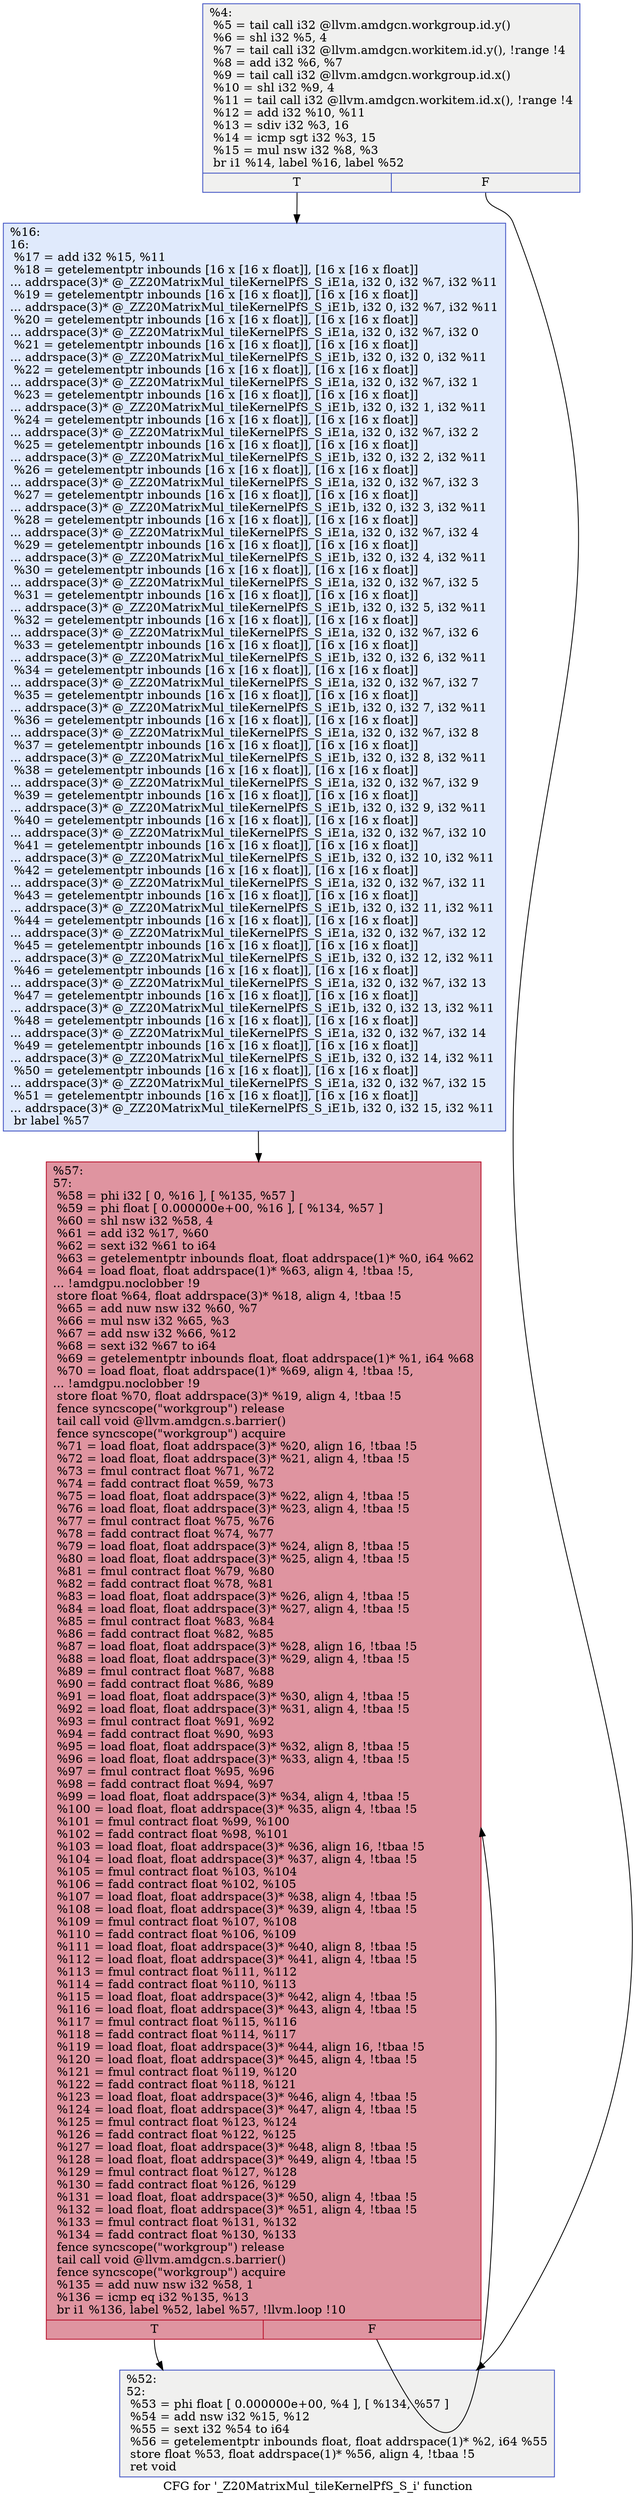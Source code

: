 digraph "CFG for '_Z20MatrixMul_tileKernelPfS_S_i' function" {
	label="CFG for '_Z20MatrixMul_tileKernelPfS_S_i' function";

	Node0x5d831d0 [shape=record,color="#3d50c3ff", style=filled, fillcolor="#dedcdb70",label="{%4:\l  %5 = tail call i32 @llvm.amdgcn.workgroup.id.y()\l  %6 = shl i32 %5, 4\l  %7 = tail call i32 @llvm.amdgcn.workitem.id.y(), !range !4\l  %8 = add i32 %6, %7\l  %9 = tail call i32 @llvm.amdgcn.workgroup.id.x()\l  %10 = shl i32 %9, 4\l  %11 = tail call i32 @llvm.amdgcn.workitem.id.x(), !range !4\l  %12 = add i32 %10, %11\l  %13 = sdiv i32 %3, 16\l  %14 = icmp sgt i32 %3, 15\l  %15 = mul nsw i32 %8, %3\l  br i1 %14, label %16, label %52\l|{<s0>T|<s1>F}}"];
	Node0x5d831d0:s0 -> Node0x5d85660;
	Node0x5d831d0:s1 -> Node0x5d856f0;
	Node0x5d85660 [shape=record,color="#3d50c3ff", style=filled, fillcolor="#b9d0f970",label="{%16:\l16:                                               \l  %17 = add i32 %15, %11\l  %18 = getelementptr inbounds [16 x [16 x float]], [16 x [16 x float]]\l... addrspace(3)* @_ZZ20MatrixMul_tileKernelPfS_S_iE1a, i32 0, i32 %7, i32 %11\l  %19 = getelementptr inbounds [16 x [16 x float]], [16 x [16 x float]]\l... addrspace(3)* @_ZZ20MatrixMul_tileKernelPfS_S_iE1b, i32 0, i32 %7, i32 %11\l  %20 = getelementptr inbounds [16 x [16 x float]], [16 x [16 x float]]\l... addrspace(3)* @_ZZ20MatrixMul_tileKernelPfS_S_iE1a, i32 0, i32 %7, i32 0\l  %21 = getelementptr inbounds [16 x [16 x float]], [16 x [16 x float]]\l... addrspace(3)* @_ZZ20MatrixMul_tileKernelPfS_S_iE1b, i32 0, i32 0, i32 %11\l  %22 = getelementptr inbounds [16 x [16 x float]], [16 x [16 x float]]\l... addrspace(3)* @_ZZ20MatrixMul_tileKernelPfS_S_iE1a, i32 0, i32 %7, i32 1\l  %23 = getelementptr inbounds [16 x [16 x float]], [16 x [16 x float]]\l... addrspace(3)* @_ZZ20MatrixMul_tileKernelPfS_S_iE1b, i32 0, i32 1, i32 %11\l  %24 = getelementptr inbounds [16 x [16 x float]], [16 x [16 x float]]\l... addrspace(3)* @_ZZ20MatrixMul_tileKernelPfS_S_iE1a, i32 0, i32 %7, i32 2\l  %25 = getelementptr inbounds [16 x [16 x float]], [16 x [16 x float]]\l... addrspace(3)* @_ZZ20MatrixMul_tileKernelPfS_S_iE1b, i32 0, i32 2, i32 %11\l  %26 = getelementptr inbounds [16 x [16 x float]], [16 x [16 x float]]\l... addrspace(3)* @_ZZ20MatrixMul_tileKernelPfS_S_iE1a, i32 0, i32 %7, i32 3\l  %27 = getelementptr inbounds [16 x [16 x float]], [16 x [16 x float]]\l... addrspace(3)* @_ZZ20MatrixMul_tileKernelPfS_S_iE1b, i32 0, i32 3, i32 %11\l  %28 = getelementptr inbounds [16 x [16 x float]], [16 x [16 x float]]\l... addrspace(3)* @_ZZ20MatrixMul_tileKernelPfS_S_iE1a, i32 0, i32 %7, i32 4\l  %29 = getelementptr inbounds [16 x [16 x float]], [16 x [16 x float]]\l... addrspace(3)* @_ZZ20MatrixMul_tileKernelPfS_S_iE1b, i32 0, i32 4, i32 %11\l  %30 = getelementptr inbounds [16 x [16 x float]], [16 x [16 x float]]\l... addrspace(3)* @_ZZ20MatrixMul_tileKernelPfS_S_iE1a, i32 0, i32 %7, i32 5\l  %31 = getelementptr inbounds [16 x [16 x float]], [16 x [16 x float]]\l... addrspace(3)* @_ZZ20MatrixMul_tileKernelPfS_S_iE1b, i32 0, i32 5, i32 %11\l  %32 = getelementptr inbounds [16 x [16 x float]], [16 x [16 x float]]\l... addrspace(3)* @_ZZ20MatrixMul_tileKernelPfS_S_iE1a, i32 0, i32 %7, i32 6\l  %33 = getelementptr inbounds [16 x [16 x float]], [16 x [16 x float]]\l... addrspace(3)* @_ZZ20MatrixMul_tileKernelPfS_S_iE1b, i32 0, i32 6, i32 %11\l  %34 = getelementptr inbounds [16 x [16 x float]], [16 x [16 x float]]\l... addrspace(3)* @_ZZ20MatrixMul_tileKernelPfS_S_iE1a, i32 0, i32 %7, i32 7\l  %35 = getelementptr inbounds [16 x [16 x float]], [16 x [16 x float]]\l... addrspace(3)* @_ZZ20MatrixMul_tileKernelPfS_S_iE1b, i32 0, i32 7, i32 %11\l  %36 = getelementptr inbounds [16 x [16 x float]], [16 x [16 x float]]\l... addrspace(3)* @_ZZ20MatrixMul_tileKernelPfS_S_iE1a, i32 0, i32 %7, i32 8\l  %37 = getelementptr inbounds [16 x [16 x float]], [16 x [16 x float]]\l... addrspace(3)* @_ZZ20MatrixMul_tileKernelPfS_S_iE1b, i32 0, i32 8, i32 %11\l  %38 = getelementptr inbounds [16 x [16 x float]], [16 x [16 x float]]\l... addrspace(3)* @_ZZ20MatrixMul_tileKernelPfS_S_iE1a, i32 0, i32 %7, i32 9\l  %39 = getelementptr inbounds [16 x [16 x float]], [16 x [16 x float]]\l... addrspace(3)* @_ZZ20MatrixMul_tileKernelPfS_S_iE1b, i32 0, i32 9, i32 %11\l  %40 = getelementptr inbounds [16 x [16 x float]], [16 x [16 x float]]\l... addrspace(3)* @_ZZ20MatrixMul_tileKernelPfS_S_iE1a, i32 0, i32 %7, i32 10\l  %41 = getelementptr inbounds [16 x [16 x float]], [16 x [16 x float]]\l... addrspace(3)* @_ZZ20MatrixMul_tileKernelPfS_S_iE1b, i32 0, i32 10, i32 %11\l  %42 = getelementptr inbounds [16 x [16 x float]], [16 x [16 x float]]\l... addrspace(3)* @_ZZ20MatrixMul_tileKernelPfS_S_iE1a, i32 0, i32 %7, i32 11\l  %43 = getelementptr inbounds [16 x [16 x float]], [16 x [16 x float]]\l... addrspace(3)* @_ZZ20MatrixMul_tileKernelPfS_S_iE1b, i32 0, i32 11, i32 %11\l  %44 = getelementptr inbounds [16 x [16 x float]], [16 x [16 x float]]\l... addrspace(3)* @_ZZ20MatrixMul_tileKernelPfS_S_iE1a, i32 0, i32 %7, i32 12\l  %45 = getelementptr inbounds [16 x [16 x float]], [16 x [16 x float]]\l... addrspace(3)* @_ZZ20MatrixMul_tileKernelPfS_S_iE1b, i32 0, i32 12, i32 %11\l  %46 = getelementptr inbounds [16 x [16 x float]], [16 x [16 x float]]\l... addrspace(3)* @_ZZ20MatrixMul_tileKernelPfS_S_iE1a, i32 0, i32 %7, i32 13\l  %47 = getelementptr inbounds [16 x [16 x float]], [16 x [16 x float]]\l... addrspace(3)* @_ZZ20MatrixMul_tileKernelPfS_S_iE1b, i32 0, i32 13, i32 %11\l  %48 = getelementptr inbounds [16 x [16 x float]], [16 x [16 x float]]\l... addrspace(3)* @_ZZ20MatrixMul_tileKernelPfS_S_iE1a, i32 0, i32 %7, i32 14\l  %49 = getelementptr inbounds [16 x [16 x float]], [16 x [16 x float]]\l... addrspace(3)* @_ZZ20MatrixMul_tileKernelPfS_S_iE1b, i32 0, i32 14, i32 %11\l  %50 = getelementptr inbounds [16 x [16 x float]], [16 x [16 x float]]\l... addrspace(3)* @_ZZ20MatrixMul_tileKernelPfS_S_iE1a, i32 0, i32 %7, i32 15\l  %51 = getelementptr inbounds [16 x [16 x float]], [16 x [16 x float]]\l... addrspace(3)* @_ZZ20MatrixMul_tileKernelPfS_S_iE1b, i32 0, i32 15, i32 %11\l  br label %57\l}"];
	Node0x5d85660 -> Node0x5d85990;
	Node0x5d856f0 [shape=record,color="#3d50c3ff", style=filled, fillcolor="#dedcdb70",label="{%52:\l52:                                               \l  %53 = phi float [ 0.000000e+00, %4 ], [ %134, %57 ]\l  %54 = add nsw i32 %15, %12\l  %55 = sext i32 %54 to i64\l  %56 = getelementptr inbounds float, float addrspace(1)* %2, i64 %55\l  store float %53, float addrspace(1)* %56, align 4, !tbaa !5\l  ret void\l}"];
	Node0x5d85990 [shape=record,color="#b70d28ff", style=filled, fillcolor="#b70d2870",label="{%57:\l57:                                               \l  %58 = phi i32 [ 0, %16 ], [ %135, %57 ]\l  %59 = phi float [ 0.000000e+00, %16 ], [ %134, %57 ]\l  %60 = shl nsw i32 %58, 4\l  %61 = add i32 %17, %60\l  %62 = sext i32 %61 to i64\l  %63 = getelementptr inbounds float, float addrspace(1)* %0, i64 %62\l  %64 = load float, float addrspace(1)* %63, align 4, !tbaa !5,\l... !amdgpu.noclobber !9\l  store float %64, float addrspace(3)* %18, align 4, !tbaa !5\l  %65 = add nuw nsw i32 %60, %7\l  %66 = mul nsw i32 %65, %3\l  %67 = add nsw i32 %66, %12\l  %68 = sext i32 %67 to i64\l  %69 = getelementptr inbounds float, float addrspace(1)* %1, i64 %68\l  %70 = load float, float addrspace(1)* %69, align 4, !tbaa !5,\l... !amdgpu.noclobber !9\l  store float %70, float addrspace(3)* %19, align 4, !tbaa !5\l  fence syncscope(\"workgroup\") release\l  tail call void @llvm.amdgcn.s.barrier()\l  fence syncscope(\"workgroup\") acquire\l  %71 = load float, float addrspace(3)* %20, align 16, !tbaa !5\l  %72 = load float, float addrspace(3)* %21, align 4, !tbaa !5\l  %73 = fmul contract float %71, %72\l  %74 = fadd contract float %59, %73\l  %75 = load float, float addrspace(3)* %22, align 4, !tbaa !5\l  %76 = load float, float addrspace(3)* %23, align 4, !tbaa !5\l  %77 = fmul contract float %75, %76\l  %78 = fadd contract float %74, %77\l  %79 = load float, float addrspace(3)* %24, align 8, !tbaa !5\l  %80 = load float, float addrspace(3)* %25, align 4, !tbaa !5\l  %81 = fmul contract float %79, %80\l  %82 = fadd contract float %78, %81\l  %83 = load float, float addrspace(3)* %26, align 4, !tbaa !5\l  %84 = load float, float addrspace(3)* %27, align 4, !tbaa !5\l  %85 = fmul contract float %83, %84\l  %86 = fadd contract float %82, %85\l  %87 = load float, float addrspace(3)* %28, align 16, !tbaa !5\l  %88 = load float, float addrspace(3)* %29, align 4, !tbaa !5\l  %89 = fmul contract float %87, %88\l  %90 = fadd contract float %86, %89\l  %91 = load float, float addrspace(3)* %30, align 4, !tbaa !5\l  %92 = load float, float addrspace(3)* %31, align 4, !tbaa !5\l  %93 = fmul contract float %91, %92\l  %94 = fadd contract float %90, %93\l  %95 = load float, float addrspace(3)* %32, align 8, !tbaa !5\l  %96 = load float, float addrspace(3)* %33, align 4, !tbaa !5\l  %97 = fmul contract float %95, %96\l  %98 = fadd contract float %94, %97\l  %99 = load float, float addrspace(3)* %34, align 4, !tbaa !5\l  %100 = load float, float addrspace(3)* %35, align 4, !tbaa !5\l  %101 = fmul contract float %99, %100\l  %102 = fadd contract float %98, %101\l  %103 = load float, float addrspace(3)* %36, align 16, !tbaa !5\l  %104 = load float, float addrspace(3)* %37, align 4, !tbaa !5\l  %105 = fmul contract float %103, %104\l  %106 = fadd contract float %102, %105\l  %107 = load float, float addrspace(3)* %38, align 4, !tbaa !5\l  %108 = load float, float addrspace(3)* %39, align 4, !tbaa !5\l  %109 = fmul contract float %107, %108\l  %110 = fadd contract float %106, %109\l  %111 = load float, float addrspace(3)* %40, align 8, !tbaa !5\l  %112 = load float, float addrspace(3)* %41, align 4, !tbaa !5\l  %113 = fmul contract float %111, %112\l  %114 = fadd contract float %110, %113\l  %115 = load float, float addrspace(3)* %42, align 4, !tbaa !5\l  %116 = load float, float addrspace(3)* %43, align 4, !tbaa !5\l  %117 = fmul contract float %115, %116\l  %118 = fadd contract float %114, %117\l  %119 = load float, float addrspace(3)* %44, align 16, !tbaa !5\l  %120 = load float, float addrspace(3)* %45, align 4, !tbaa !5\l  %121 = fmul contract float %119, %120\l  %122 = fadd contract float %118, %121\l  %123 = load float, float addrspace(3)* %46, align 4, !tbaa !5\l  %124 = load float, float addrspace(3)* %47, align 4, !tbaa !5\l  %125 = fmul contract float %123, %124\l  %126 = fadd contract float %122, %125\l  %127 = load float, float addrspace(3)* %48, align 8, !tbaa !5\l  %128 = load float, float addrspace(3)* %49, align 4, !tbaa !5\l  %129 = fmul contract float %127, %128\l  %130 = fadd contract float %126, %129\l  %131 = load float, float addrspace(3)* %50, align 4, !tbaa !5\l  %132 = load float, float addrspace(3)* %51, align 4, !tbaa !5\l  %133 = fmul contract float %131, %132\l  %134 = fadd contract float %130, %133\l  fence syncscope(\"workgroup\") release\l  tail call void @llvm.amdgcn.s.barrier()\l  fence syncscope(\"workgroup\") acquire\l  %135 = add nuw nsw i32 %58, 1\l  %136 = icmp eq i32 %135, %13\l  br i1 %136, label %52, label %57, !llvm.loop !10\l|{<s0>T|<s1>F}}"];
	Node0x5d85990:s0 -> Node0x5d856f0;
	Node0x5d85990:s1 -> Node0x5d85990;
}
